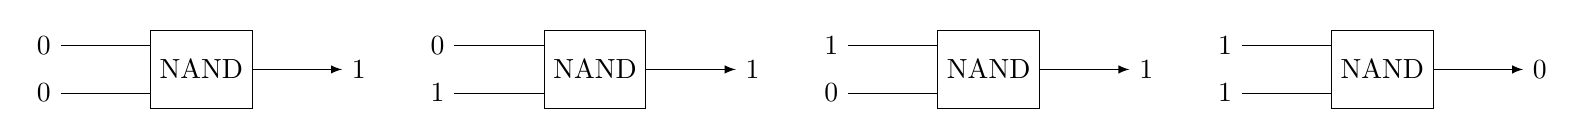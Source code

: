 \begin{tikzpicture}

\begin{scope}
  \node[draw,minimum height=1cm, align=center] (P) at (0,0){NAND};
 \node (A) at (-2,0.3) {0};
 \node (B) at (-2,-0.3) {0};
 \node (out) at (2,0) {1};

  \draw($(P.west)+(0,0.3)$) -- (A);
  \draw($(P.west)+(0,-0.3)$) -- (B);
  \draw[->,>=latex](P.east) -- (out);
\end{scope}

\begin{scope}[xshift=5cm]
  \node[draw,minimum height=1cm, align=center] (P) at (0,0){NAND};
 \node (A) at (-2,0.3) {0};
 \node (B) at (-2,-0.3) {1};
 \node (out) at (2,0) {1};

  \draw($(P.west)+(0,0.3)$) -- (A);
  \draw($(P.west)+(0,-0.3)$) -- (B);
  \draw[->,>=latex](P.east) -- (out);
\end{scope}

\begin{scope}[xshift=10cm]
  \node[draw,minimum height=1cm, align=center] (P) at (0,0){NAND};
 \node (A) at (-2,0.3) {1};
 \node (B) at (-2,-0.3) {0};
 \node (out) at (2,0) {1};

  \draw($(P.west)+(0,0.3)$) -- (A);
  \draw($(P.west)+(0,-0.3)$) -- (B);
  \draw[->,>=latex](P.east) -- (out);
\end{scope}

\begin{scope}[xshift=15cm]
  \node[draw,minimum height=1cm, align=center] (P) at (0,0){NAND};
 \node (A) at (-2,0.3) {1};
 \node (B) at (-2,-0.3) {1};
 \node (out) at (2,0) {0};

  \draw($(P.west)+(0,0.3)$) -- (A);
  \draw($(P.west)+(0,-0.3)$) -- (B);
  \draw[->,>=latex](P.east) -- (out);
\end{scope}
\end{tikzpicture}